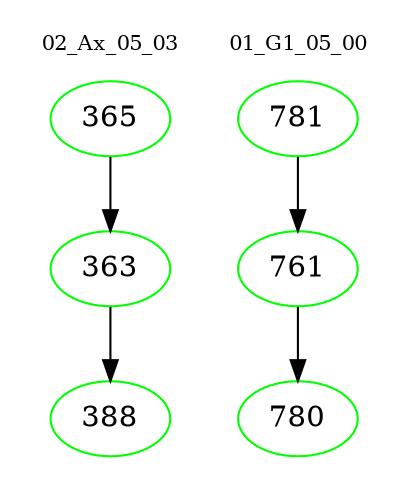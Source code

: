 digraph{
subgraph cluster_0 {
color = white
label = "02_Ax_05_03";
fontsize=10;
T0_365 [label="365", color="green"]
T0_365 -> T0_363 [color="black"]
T0_363 [label="363", color="green"]
T0_363 -> T0_388 [color="black"]
T0_388 [label="388", color="green"]
}
subgraph cluster_1 {
color = white
label = "01_G1_05_00";
fontsize=10;
T1_781 [label="781", color="green"]
T1_781 -> T1_761 [color="black"]
T1_761 [label="761", color="green"]
T1_761 -> T1_780 [color="black"]
T1_780 [label="780", color="green"]
}
}
